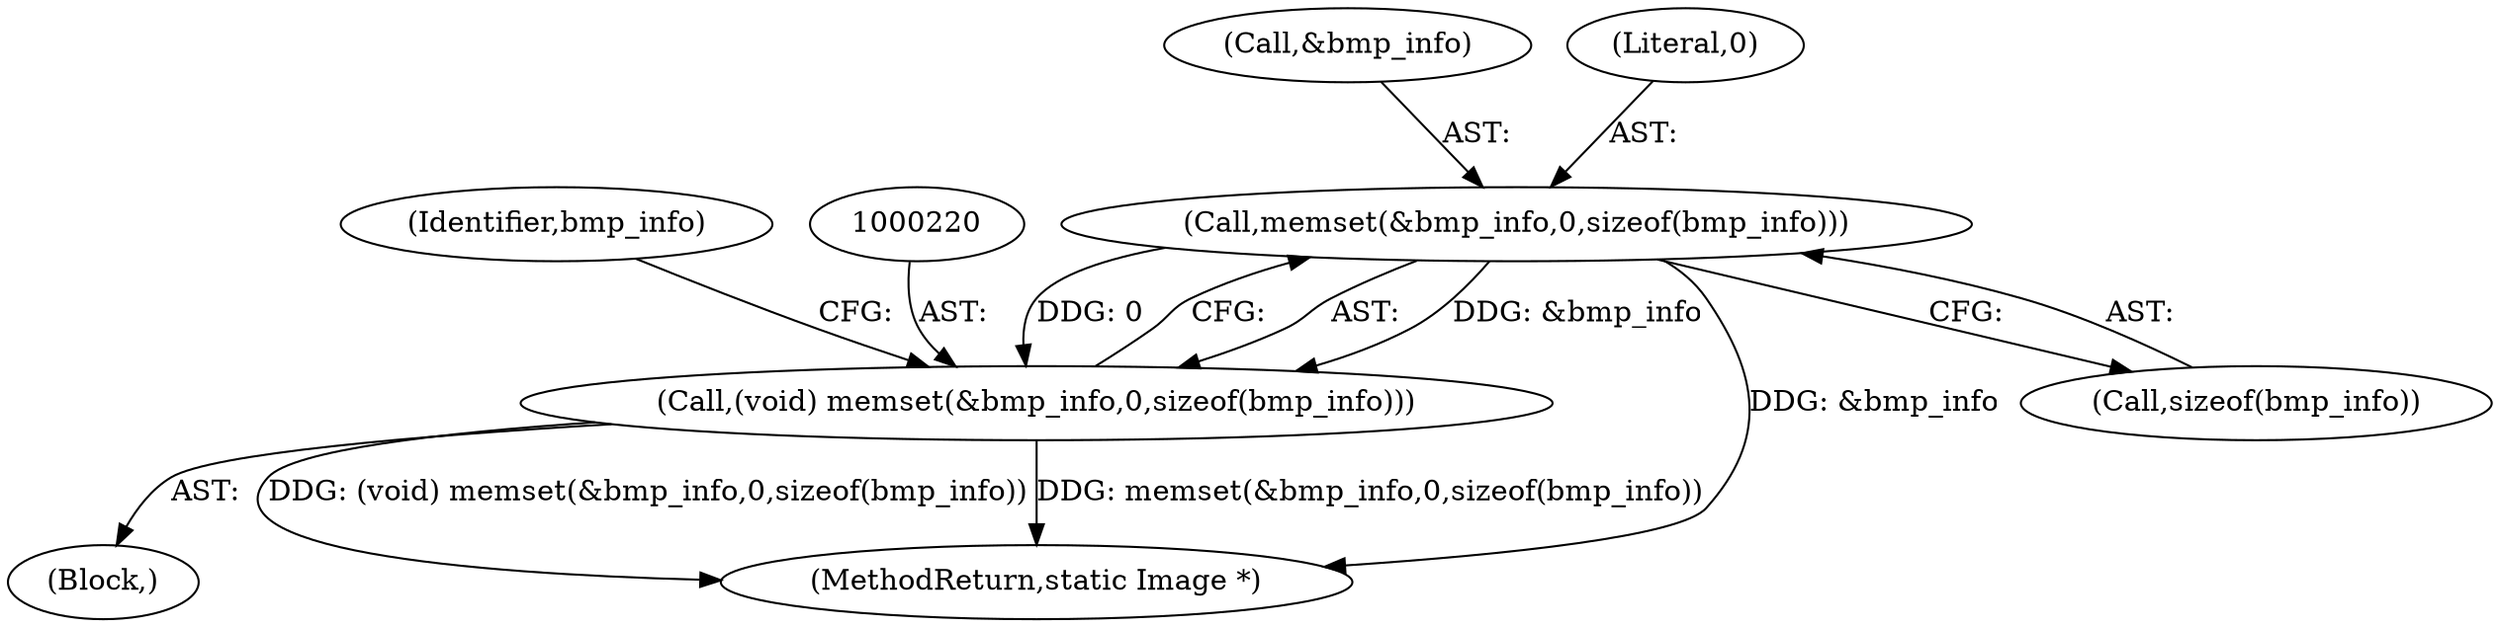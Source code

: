 digraph "0_ImageMagick_ecb31dbad39ccdc65868d5d2a37f0f0521250832@API" {
"1000221" [label="(Call,memset(&bmp_info,0,sizeof(bmp_info)))"];
"1000219" [label="(Call,(void) memset(&bmp_info,0,sizeof(bmp_info)))"];
"1003949" [label="(MethodReturn,static Image *)"];
"1000229" [label="(Identifier,bmp_info)"];
"1000222" [label="(Call,&bmp_info)"];
"1000224" [label="(Literal,0)"];
"1000225" [label="(Call,sizeof(bmp_info))"];
"1000219" [label="(Call,(void) memset(&bmp_info,0,sizeof(bmp_info)))"];
"1000132" [label="(Block,)"];
"1000221" [label="(Call,memset(&bmp_info,0,sizeof(bmp_info)))"];
"1000221" -> "1000219"  [label="AST: "];
"1000221" -> "1000225"  [label="CFG: "];
"1000222" -> "1000221"  [label="AST: "];
"1000224" -> "1000221"  [label="AST: "];
"1000225" -> "1000221"  [label="AST: "];
"1000219" -> "1000221"  [label="CFG: "];
"1000221" -> "1003949"  [label="DDG: &bmp_info"];
"1000221" -> "1000219"  [label="DDG: &bmp_info"];
"1000221" -> "1000219"  [label="DDG: 0"];
"1000219" -> "1000132"  [label="AST: "];
"1000220" -> "1000219"  [label="AST: "];
"1000229" -> "1000219"  [label="CFG: "];
"1000219" -> "1003949"  [label="DDG: memset(&bmp_info,0,sizeof(bmp_info))"];
"1000219" -> "1003949"  [label="DDG: (void) memset(&bmp_info,0,sizeof(bmp_info))"];
}
